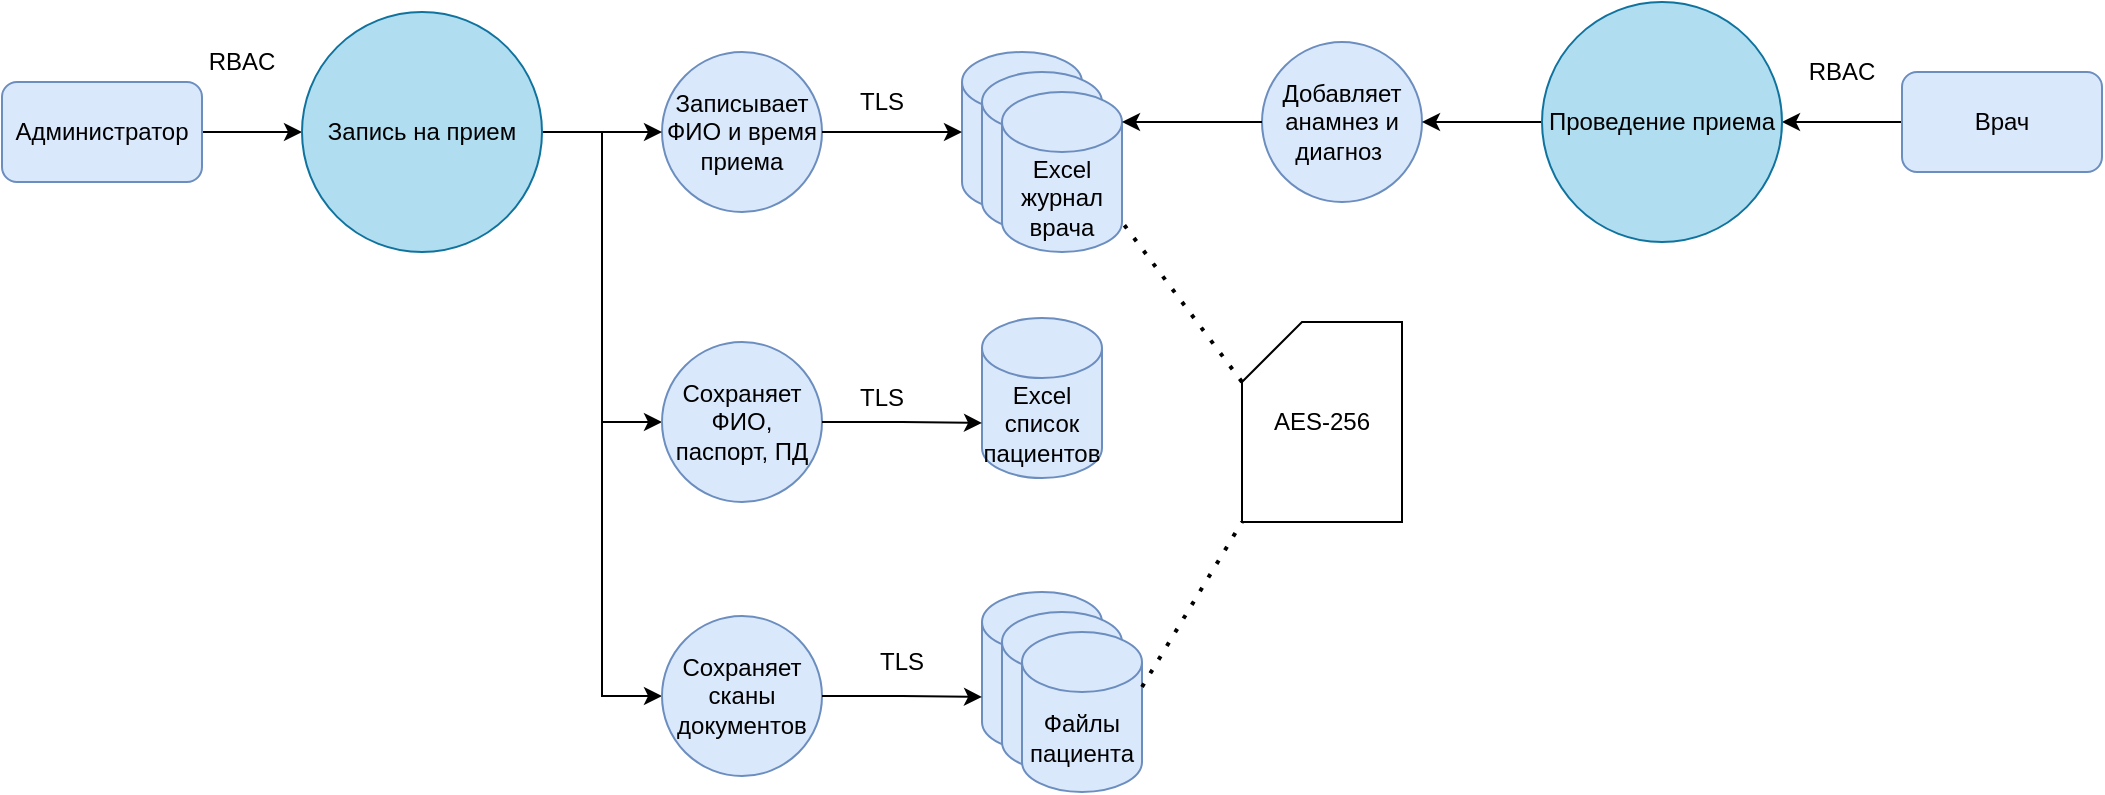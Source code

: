 <mxfile version="24.6.1" type="device">
  <diagram name="Страница — 1" id="5VvyU9SiDxlM6fSkuPLN">
    <mxGraphModel dx="2261" dy="907" grid="1" gridSize="10" guides="1" tooltips="1" connect="1" arrows="1" fold="1" page="1" pageScale="1" pageWidth="827" pageHeight="1169" math="0" shadow="0">
      <root>
        <mxCell id="0" />
        <mxCell id="1" parent="0" />
        <mxCell id="GLP3S0eTfqrKX1MBiTsO-19" style="edgeStyle=orthogonalEdgeStyle;rounded=0;orthogonalLoop=1;jettySize=auto;html=1;entryX=0;entryY=0.5;entryDx=0;entryDy=0;" parent="1" source="GLP3S0eTfqrKX1MBiTsO-2" target="GLP3S0eTfqrKX1MBiTsO-17" edge="1">
          <mxGeometry relative="1" as="geometry" />
        </mxCell>
        <mxCell id="GLP3S0eTfqrKX1MBiTsO-2" value="Администратор" style="html=1;dashed=0;whiteSpace=wrap;rounded=1;fillColor=#dae8fc;strokeColor=#6c8ebf;" parent="1" vertex="1">
          <mxGeometry x="-340" y="280" width="100" height="50" as="geometry" />
        </mxCell>
        <mxCell id="GLP3S0eTfqrKX1MBiTsO-5" value="Записывает ФИО и время приема" style="ellipse;whiteSpace=wrap;html=1;aspect=fixed;fillColor=#dae8fc;strokeColor=#6c8ebf;" parent="1" vertex="1">
          <mxGeometry x="-10" y="265" width="80" height="80" as="geometry" />
        </mxCell>
        <mxCell id="GLP3S0eTfqrKX1MBiTsO-7" value="" style="shape=cylinder3;whiteSpace=wrap;html=1;boundedLbl=1;backgroundOutline=1;size=15;fillColor=#dae8fc;strokeColor=#6c8ebf;" parent="1" vertex="1">
          <mxGeometry x="140" y="265" width="60" height="80" as="geometry" />
        </mxCell>
        <mxCell id="GLP3S0eTfqrKX1MBiTsO-9" style="edgeStyle=orthogonalEdgeStyle;rounded=0;orthogonalLoop=1;jettySize=auto;html=1;entryX=0;entryY=0.5;entryDx=0;entryDy=0;entryPerimeter=0;" parent="1" source="GLP3S0eTfqrKX1MBiTsO-5" target="GLP3S0eTfqrKX1MBiTsO-7" edge="1">
          <mxGeometry relative="1" as="geometry" />
        </mxCell>
        <mxCell id="GLP3S0eTfqrKX1MBiTsO-10" value="" style="shape=cylinder3;whiteSpace=wrap;html=1;boundedLbl=1;backgroundOutline=1;size=15;fillColor=#dae8fc;strokeColor=#6c8ebf;" parent="1" vertex="1">
          <mxGeometry x="150" y="275" width="60" height="80" as="geometry" />
        </mxCell>
        <mxCell id="GLP3S0eTfqrKX1MBiTsO-11" value="Excel журнал врача" style="shape=cylinder3;whiteSpace=wrap;html=1;boundedLbl=1;backgroundOutline=1;size=15;fillColor=#dae8fc;strokeColor=#6c8ebf;" parent="1" vertex="1">
          <mxGeometry x="160" y="285" width="60" height="80" as="geometry" />
        </mxCell>
        <mxCell id="GLP3S0eTfqrKX1MBiTsO-24" style="edgeStyle=orthogonalEdgeStyle;rounded=0;orthogonalLoop=1;jettySize=auto;html=1;" parent="1" source="GLP3S0eTfqrKX1MBiTsO-12" target="GLP3S0eTfqrKX1MBiTsO-22" edge="1">
          <mxGeometry relative="1" as="geometry" />
        </mxCell>
        <mxCell id="GLP3S0eTfqrKX1MBiTsO-12" value="Врач" style="html=1;dashed=0;whiteSpace=wrap;rounded=1;fillColor=#dae8fc;strokeColor=#6c8ebf;" parent="1" vertex="1">
          <mxGeometry x="610" y="275" width="100" height="50" as="geometry" />
        </mxCell>
        <mxCell id="GLP3S0eTfqrKX1MBiTsO-14" value="Добавляет анамнез и диагноз&amp;nbsp;" style="ellipse;whiteSpace=wrap;html=1;aspect=fixed;fillColor=#dae8fc;strokeColor=#6c8ebf;" parent="1" vertex="1">
          <mxGeometry x="290" y="260" width="80" height="80" as="geometry" />
        </mxCell>
        <mxCell id="GLP3S0eTfqrKX1MBiTsO-15" style="edgeStyle=orthogonalEdgeStyle;rounded=0;orthogonalLoop=1;jettySize=auto;html=1;entryX=1;entryY=0;entryDx=0;entryDy=15;entryPerimeter=0;" parent="1" source="GLP3S0eTfqrKX1MBiTsO-14" target="GLP3S0eTfqrKX1MBiTsO-11" edge="1">
          <mxGeometry relative="1" as="geometry" />
        </mxCell>
        <mxCell id="GLP3S0eTfqrKX1MBiTsO-20" style="edgeStyle=orthogonalEdgeStyle;rounded=0;orthogonalLoop=1;jettySize=auto;html=1;entryX=0;entryY=0.5;entryDx=0;entryDy=0;" parent="1" source="GLP3S0eTfqrKX1MBiTsO-17" target="GLP3S0eTfqrKX1MBiTsO-5" edge="1">
          <mxGeometry relative="1" as="geometry" />
        </mxCell>
        <mxCell id="GLP3S0eTfqrKX1MBiTsO-29" style="edgeStyle=orthogonalEdgeStyle;rounded=0;orthogonalLoop=1;jettySize=auto;html=1;entryX=0;entryY=0.5;entryDx=0;entryDy=0;" parent="1" source="GLP3S0eTfqrKX1MBiTsO-17" target="GLP3S0eTfqrKX1MBiTsO-27" edge="1">
          <mxGeometry relative="1" as="geometry" />
        </mxCell>
        <mxCell id="GLP3S0eTfqrKX1MBiTsO-38" style="edgeStyle=orthogonalEdgeStyle;rounded=0;orthogonalLoop=1;jettySize=auto;html=1;entryX=0;entryY=0.5;entryDx=0;entryDy=0;" parent="1" source="GLP3S0eTfqrKX1MBiTsO-17" target="GLP3S0eTfqrKX1MBiTsO-31" edge="1">
          <mxGeometry relative="1" as="geometry" />
        </mxCell>
        <mxCell id="GLP3S0eTfqrKX1MBiTsO-17" value="Запись на прием" style="ellipse;whiteSpace=wrap;html=1;aspect=fixed;fillColor=#b1ddf0;strokeColor=#10739e;" parent="1" vertex="1">
          <mxGeometry x="-190" y="245" width="120" height="120" as="geometry" />
        </mxCell>
        <mxCell id="GLP3S0eTfqrKX1MBiTsO-26" style="edgeStyle=orthogonalEdgeStyle;rounded=0;orthogonalLoop=1;jettySize=auto;html=1;" parent="1" source="GLP3S0eTfqrKX1MBiTsO-22" target="GLP3S0eTfqrKX1MBiTsO-14" edge="1">
          <mxGeometry relative="1" as="geometry" />
        </mxCell>
        <mxCell id="GLP3S0eTfqrKX1MBiTsO-22" value="Проведение приема" style="ellipse;whiteSpace=wrap;html=1;aspect=fixed;fillColor=#b1ddf0;strokeColor=#10739e;" parent="1" vertex="1">
          <mxGeometry x="430" y="240" width="120" height="120" as="geometry" />
        </mxCell>
        <mxCell id="GLP3S0eTfqrKX1MBiTsO-27" value="Сохраняет ФИО, паспорт, ПД" style="ellipse;whiteSpace=wrap;html=1;aspect=fixed;fillColor=#dae8fc;strokeColor=#6c8ebf;" parent="1" vertex="1">
          <mxGeometry x="-10" y="410" width="80" height="80" as="geometry" />
        </mxCell>
        <mxCell id="GLP3S0eTfqrKX1MBiTsO-28" value="Excel список пациентов" style="shape=cylinder3;whiteSpace=wrap;html=1;boundedLbl=1;backgroundOutline=1;size=15;fillColor=#dae8fc;strokeColor=#6c8ebf;" parent="1" vertex="1">
          <mxGeometry x="150" y="398" width="60" height="80" as="geometry" />
        </mxCell>
        <mxCell id="GLP3S0eTfqrKX1MBiTsO-30" style="edgeStyle=orthogonalEdgeStyle;rounded=0;orthogonalLoop=1;jettySize=auto;html=1;entryX=0;entryY=0;entryDx=0;entryDy=52.5;entryPerimeter=0;" parent="1" source="GLP3S0eTfqrKX1MBiTsO-27" target="GLP3S0eTfqrKX1MBiTsO-28" edge="1">
          <mxGeometry relative="1" as="geometry" />
        </mxCell>
        <mxCell id="GLP3S0eTfqrKX1MBiTsO-31" value="Сохраняет сканы документов" style="ellipse;whiteSpace=wrap;html=1;aspect=fixed;fillColor=#dae8fc;strokeColor=#6c8ebf;" parent="1" vertex="1">
          <mxGeometry x="-10" y="547" width="80" height="80" as="geometry" />
        </mxCell>
        <mxCell id="GLP3S0eTfqrKX1MBiTsO-32" value="" style="shape=cylinder3;whiteSpace=wrap;html=1;boundedLbl=1;backgroundOutline=1;size=15;fillColor=#dae8fc;strokeColor=#6c8ebf;" parent="1" vertex="1">
          <mxGeometry x="150" y="535" width="60" height="80" as="geometry" />
        </mxCell>
        <mxCell id="GLP3S0eTfqrKX1MBiTsO-35" value="" style="shape=cylinder3;whiteSpace=wrap;html=1;boundedLbl=1;backgroundOutline=1;size=15;fillColor=#dae8fc;strokeColor=#6c8ebf;" parent="1" vertex="1">
          <mxGeometry x="160" y="545" width="60" height="80" as="geometry" />
        </mxCell>
        <mxCell id="GLP3S0eTfqrKX1MBiTsO-36" value="Файлы пациента" style="shape=cylinder3;whiteSpace=wrap;html=1;boundedLbl=1;backgroundOutline=1;size=15;fillColor=#dae8fc;strokeColor=#6c8ebf;" parent="1" vertex="1">
          <mxGeometry x="170" y="555" width="60" height="80" as="geometry" />
        </mxCell>
        <mxCell id="GLP3S0eTfqrKX1MBiTsO-37" style="edgeStyle=orthogonalEdgeStyle;rounded=0;orthogonalLoop=1;jettySize=auto;html=1;entryX=0;entryY=0;entryDx=0;entryDy=52.5;entryPerimeter=0;" parent="1" source="GLP3S0eTfqrKX1MBiTsO-31" target="GLP3S0eTfqrKX1MBiTsO-32" edge="1">
          <mxGeometry relative="1" as="geometry" />
        </mxCell>
        <mxCell id="zIwLVobju8ZzeMQ5btdf-1" value="TLS" style="text;html=1;align=center;verticalAlign=middle;whiteSpace=wrap;rounded=0;" vertex="1" parent="1">
          <mxGeometry x="70" y="275" width="60" height="30" as="geometry" />
        </mxCell>
        <mxCell id="zIwLVobju8ZzeMQ5btdf-2" value="TLS" style="text;html=1;align=center;verticalAlign=middle;whiteSpace=wrap;rounded=0;" vertex="1" parent="1">
          <mxGeometry x="70" y="423" width="60" height="30" as="geometry" />
        </mxCell>
        <mxCell id="zIwLVobju8ZzeMQ5btdf-3" value="TLS" style="text;html=1;align=center;verticalAlign=middle;whiteSpace=wrap;rounded=0;" vertex="1" parent="1">
          <mxGeometry x="80" y="555" width="60" height="30" as="geometry" />
        </mxCell>
        <mxCell id="zIwLVobju8ZzeMQ5btdf-4" value="RBAC" style="text;html=1;align=center;verticalAlign=middle;whiteSpace=wrap;rounded=0;" vertex="1" parent="1">
          <mxGeometry x="-250" y="255" width="60" height="30" as="geometry" />
        </mxCell>
        <mxCell id="zIwLVobju8ZzeMQ5btdf-5" value="RBAC" style="text;html=1;align=center;verticalAlign=middle;whiteSpace=wrap;rounded=0;" vertex="1" parent="1">
          <mxGeometry x="550" y="260" width="60" height="30" as="geometry" />
        </mxCell>
        <mxCell id="zIwLVobju8ZzeMQ5btdf-6" value="AES-256" style="shape=card;whiteSpace=wrap;html=1;" vertex="1" parent="1">
          <mxGeometry x="280" y="400" width="80" height="100" as="geometry" />
        </mxCell>
        <mxCell id="zIwLVobju8ZzeMQ5btdf-7" value="" style="endArrow=none;dashed=1;html=1;dashPattern=1 3;strokeWidth=2;rounded=0;entryX=1;entryY=1;entryDx=0;entryDy=-15;entryPerimeter=0;exitX=0;exitY=0;exitDx=0;exitDy=30;exitPerimeter=0;" edge="1" parent="1" source="zIwLVobju8ZzeMQ5btdf-6" target="GLP3S0eTfqrKX1MBiTsO-11">
          <mxGeometry width="50" height="50" relative="1" as="geometry">
            <mxPoint x="270" y="420" as="sourcePoint" />
            <mxPoint x="270" y="370" as="targetPoint" />
          </mxGeometry>
        </mxCell>
        <mxCell id="zIwLVobju8ZzeMQ5btdf-8" value="" style="endArrow=none;dashed=1;html=1;dashPattern=1 3;strokeWidth=2;rounded=0;entryX=0;entryY=1;entryDx=0;entryDy=0;entryPerimeter=0;exitX=1;exitY=0;exitDx=0;exitDy=27.5;exitPerimeter=0;" edge="1" parent="1" source="GLP3S0eTfqrKX1MBiTsO-36" target="zIwLVobju8ZzeMQ5btdf-6">
          <mxGeometry width="50" height="50" relative="1" as="geometry">
            <mxPoint x="270" y="580" as="sourcePoint" />
            <mxPoint x="320" y="530" as="targetPoint" />
          </mxGeometry>
        </mxCell>
      </root>
    </mxGraphModel>
  </diagram>
</mxfile>
